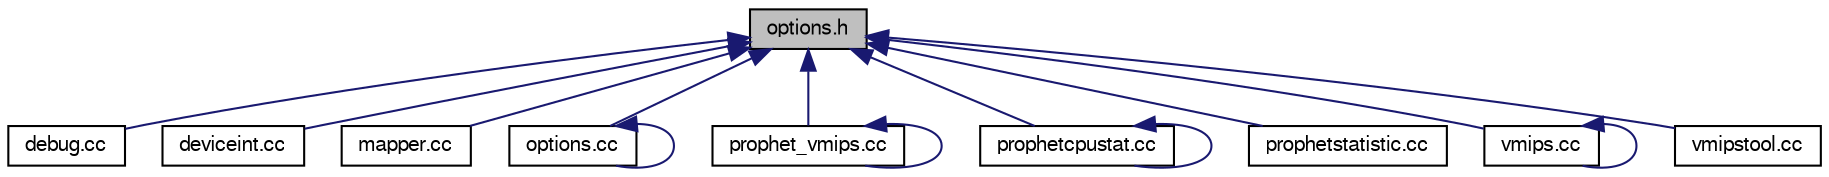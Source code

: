 digraph G
{
  edge [fontname="FreeSans",fontsize="10",labelfontname="FreeSans",labelfontsize="10"];
  node [fontname="FreeSans",fontsize="10",shape=record];
  Node1 [label="options.h",height=0.2,width=0.4,color="black", fillcolor="grey75", style="filled" fontcolor="black"];
  Node1 -> Node2 [dir=back,color="midnightblue",fontsize="10",style="solid"];
  Node2 [label="debug.cc",height=0.2,width=0.4,color="black", fillcolor="white", style="filled",URL="$debug_8cc.html"];
  Node1 -> Node3 [dir=back,color="midnightblue",fontsize="10",style="solid"];
  Node3 [label="deviceint.cc",height=0.2,width=0.4,color="black", fillcolor="white", style="filled",URL="$deviceint_8cc.html"];
  Node1 -> Node4 [dir=back,color="midnightblue",fontsize="10",style="solid"];
  Node4 [label="mapper.cc",height=0.2,width=0.4,color="black", fillcolor="white", style="filled",URL="$mapper_8cc.html"];
  Node1 -> Node5 [dir=back,color="midnightblue",fontsize="10",style="solid"];
  Node5 [label="options.cc",height=0.2,width=0.4,color="black", fillcolor="white", style="filled",URL="$options_8cc.html"];
  Node5 -> Node5 [dir=back,color="midnightblue",fontsize="10",style="solid"];
  Node1 -> Node6 [dir=back,color="midnightblue",fontsize="10",style="solid"];
  Node6 [label="prophet_vmips.cc",height=0.2,width=0.4,color="black", fillcolor="white", style="filled",URL="$prophet__vmips_8cc.html"];
  Node6 -> Node6 [dir=back,color="midnightblue",fontsize="10",style="solid"];
  Node1 -> Node7 [dir=back,color="midnightblue",fontsize="10",style="solid"];
  Node7 [label="prophetcpustat.cc",height=0.2,width=0.4,color="black", fillcolor="white", style="filled",URL="$prophetcpustat_8cc.html"];
  Node7 -> Node7 [dir=back,color="midnightblue",fontsize="10",style="solid"];
  Node1 -> Node8 [dir=back,color="midnightblue",fontsize="10",style="solid"];
  Node8 [label="prophetstatistic.cc",height=0.2,width=0.4,color="black", fillcolor="white", style="filled",URL="$prophetstatistic_8cc.html"];
  Node1 -> Node9 [dir=back,color="midnightblue",fontsize="10",style="solid"];
  Node9 [label="vmips.cc",height=0.2,width=0.4,color="black", fillcolor="white", style="filled",URL="$vmips_8cc.html"];
  Node9 -> Node9 [dir=back,color="midnightblue",fontsize="10",style="solid"];
  Node1 -> Node10 [dir=back,color="midnightblue",fontsize="10",style="solid"];
  Node10 [label="vmipstool.cc",height=0.2,width=0.4,color="black", fillcolor="white", style="filled",URL="$vmipstool_8cc.html"];
}
